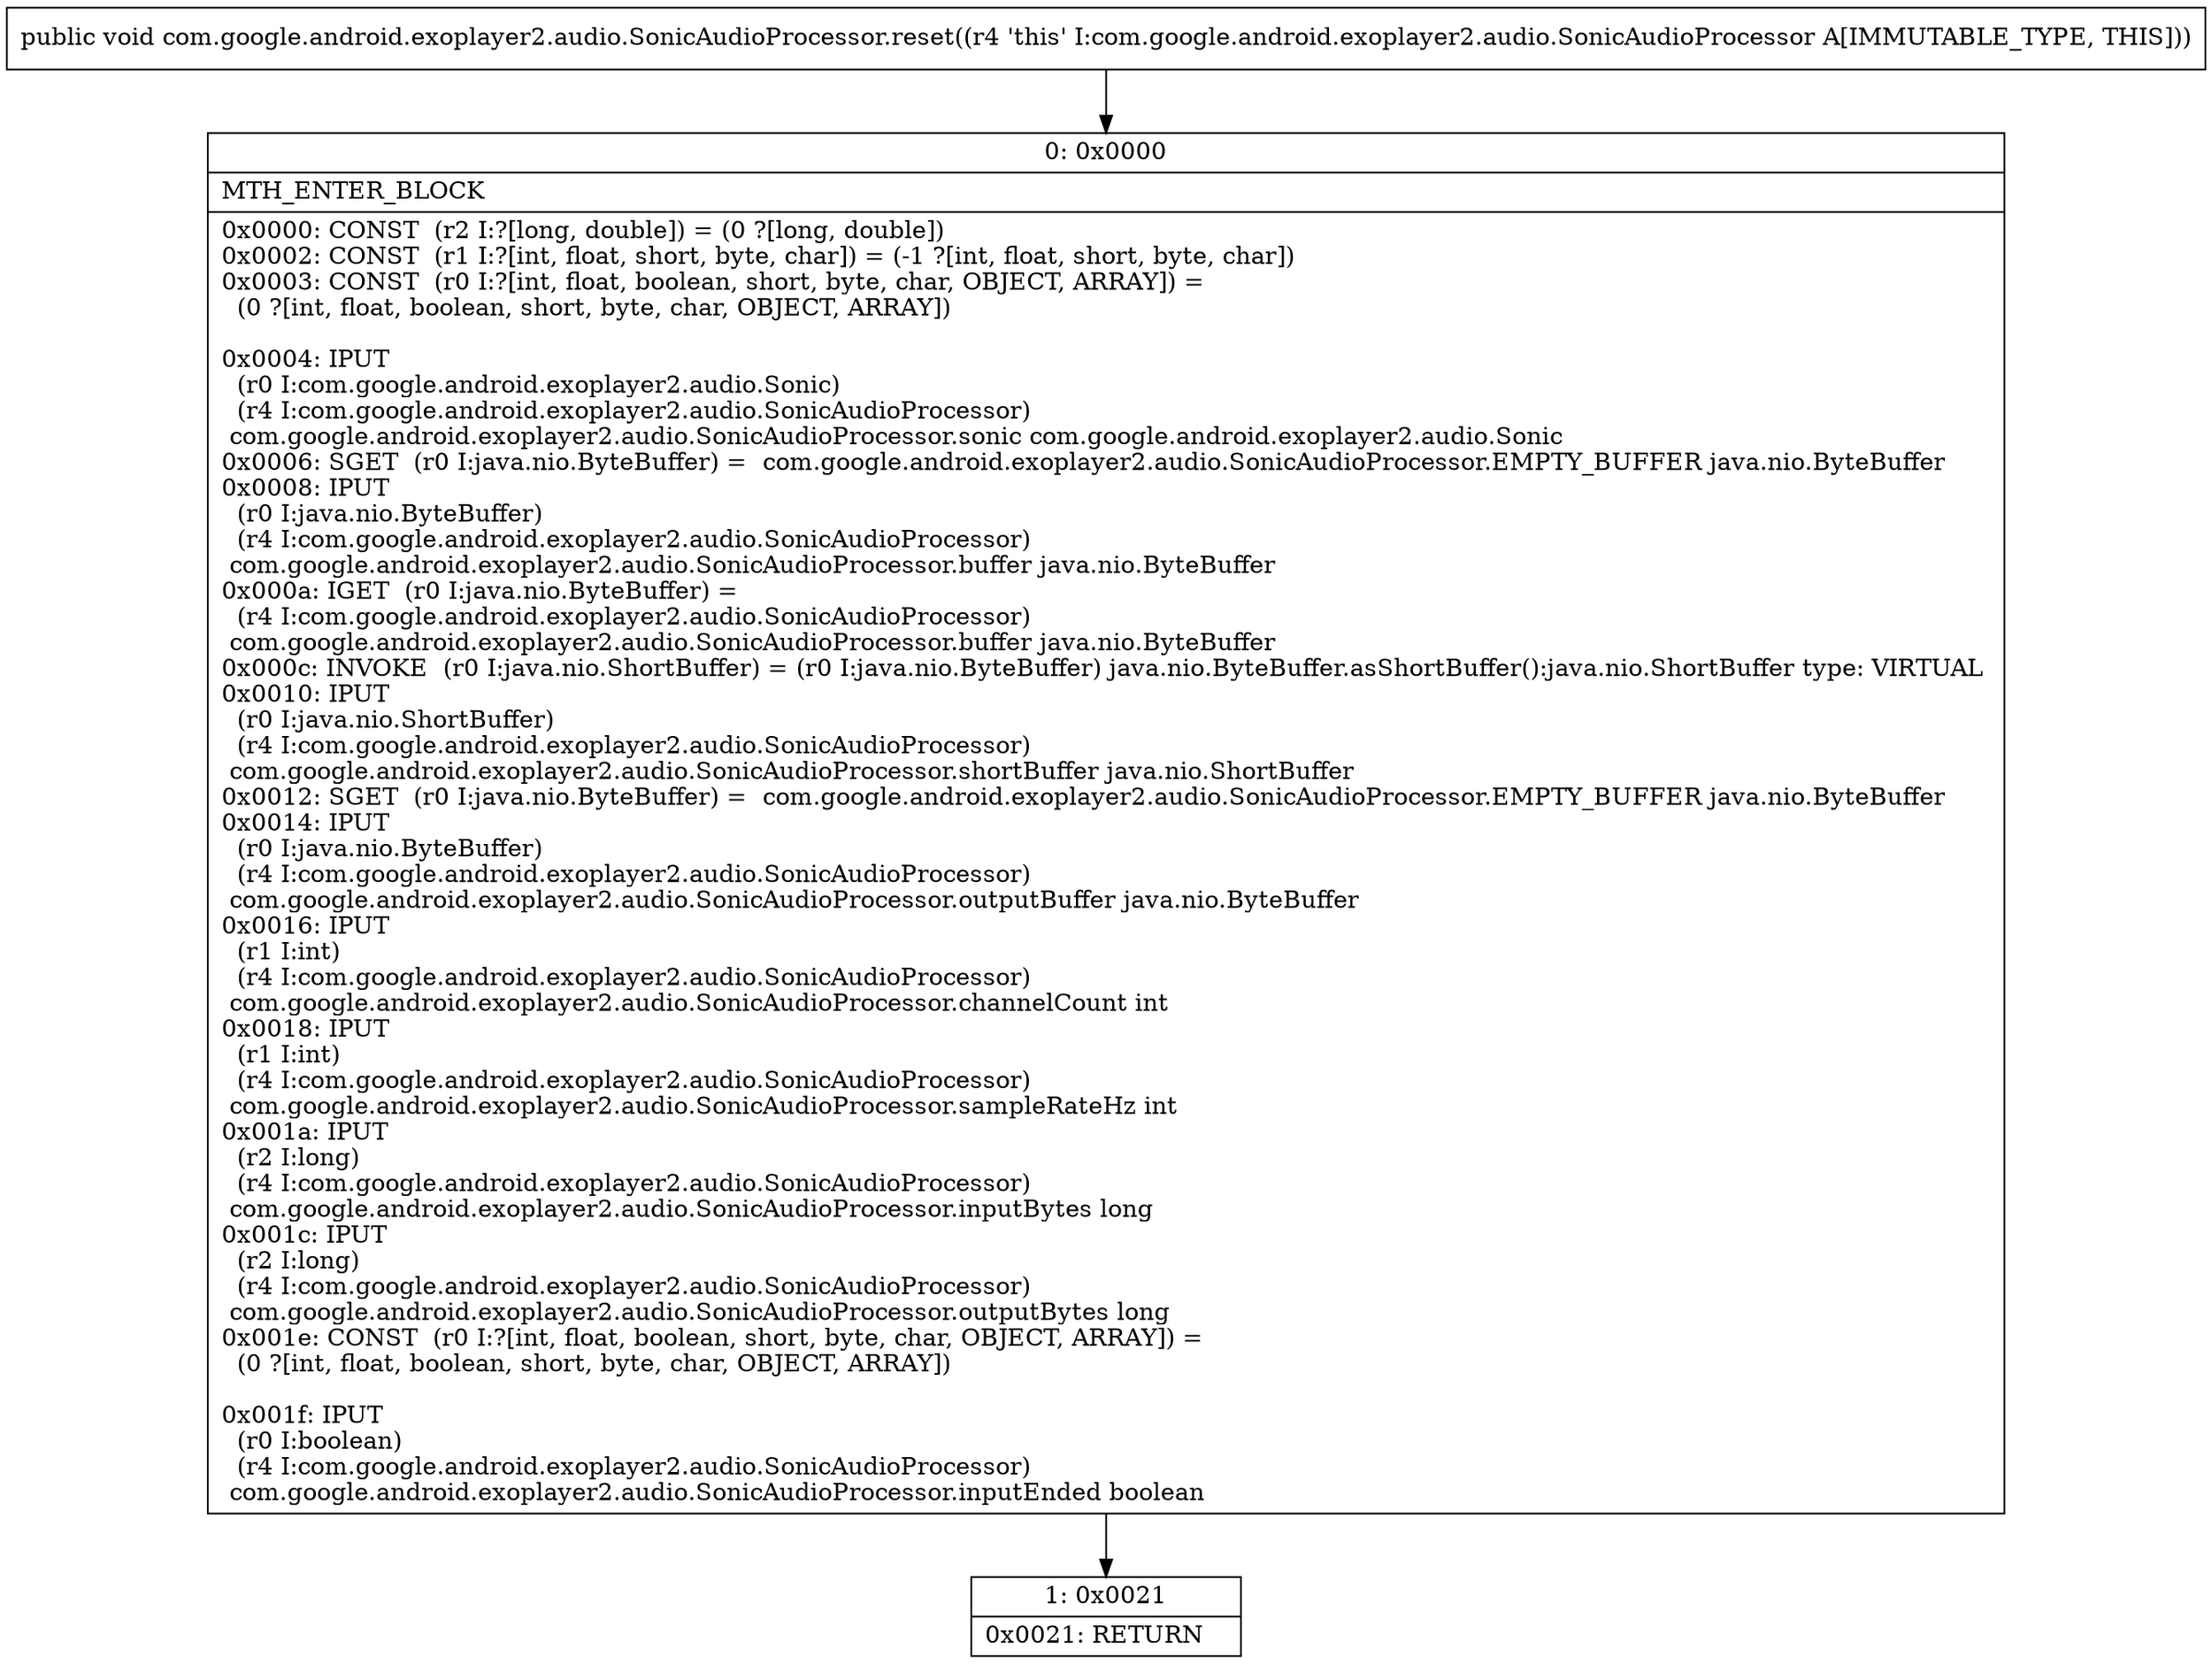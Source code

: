 digraph "CFG forcom.google.android.exoplayer2.audio.SonicAudioProcessor.reset()V" {
Node_0 [shape=record,label="{0\:\ 0x0000|MTH_ENTER_BLOCK\l|0x0000: CONST  (r2 I:?[long, double]) = (0 ?[long, double]) \l0x0002: CONST  (r1 I:?[int, float, short, byte, char]) = (\-1 ?[int, float, short, byte, char]) \l0x0003: CONST  (r0 I:?[int, float, boolean, short, byte, char, OBJECT, ARRAY]) = \l  (0 ?[int, float, boolean, short, byte, char, OBJECT, ARRAY])\l \l0x0004: IPUT  \l  (r0 I:com.google.android.exoplayer2.audio.Sonic)\l  (r4 I:com.google.android.exoplayer2.audio.SonicAudioProcessor)\l com.google.android.exoplayer2.audio.SonicAudioProcessor.sonic com.google.android.exoplayer2.audio.Sonic \l0x0006: SGET  (r0 I:java.nio.ByteBuffer) =  com.google.android.exoplayer2.audio.SonicAudioProcessor.EMPTY_BUFFER java.nio.ByteBuffer \l0x0008: IPUT  \l  (r0 I:java.nio.ByteBuffer)\l  (r4 I:com.google.android.exoplayer2.audio.SonicAudioProcessor)\l com.google.android.exoplayer2.audio.SonicAudioProcessor.buffer java.nio.ByteBuffer \l0x000a: IGET  (r0 I:java.nio.ByteBuffer) = \l  (r4 I:com.google.android.exoplayer2.audio.SonicAudioProcessor)\l com.google.android.exoplayer2.audio.SonicAudioProcessor.buffer java.nio.ByteBuffer \l0x000c: INVOKE  (r0 I:java.nio.ShortBuffer) = (r0 I:java.nio.ByteBuffer) java.nio.ByteBuffer.asShortBuffer():java.nio.ShortBuffer type: VIRTUAL \l0x0010: IPUT  \l  (r0 I:java.nio.ShortBuffer)\l  (r4 I:com.google.android.exoplayer2.audio.SonicAudioProcessor)\l com.google.android.exoplayer2.audio.SonicAudioProcessor.shortBuffer java.nio.ShortBuffer \l0x0012: SGET  (r0 I:java.nio.ByteBuffer) =  com.google.android.exoplayer2.audio.SonicAudioProcessor.EMPTY_BUFFER java.nio.ByteBuffer \l0x0014: IPUT  \l  (r0 I:java.nio.ByteBuffer)\l  (r4 I:com.google.android.exoplayer2.audio.SonicAudioProcessor)\l com.google.android.exoplayer2.audio.SonicAudioProcessor.outputBuffer java.nio.ByteBuffer \l0x0016: IPUT  \l  (r1 I:int)\l  (r4 I:com.google.android.exoplayer2.audio.SonicAudioProcessor)\l com.google.android.exoplayer2.audio.SonicAudioProcessor.channelCount int \l0x0018: IPUT  \l  (r1 I:int)\l  (r4 I:com.google.android.exoplayer2.audio.SonicAudioProcessor)\l com.google.android.exoplayer2.audio.SonicAudioProcessor.sampleRateHz int \l0x001a: IPUT  \l  (r2 I:long)\l  (r4 I:com.google.android.exoplayer2.audio.SonicAudioProcessor)\l com.google.android.exoplayer2.audio.SonicAudioProcessor.inputBytes long \l0x001c: IPUT  \l  (r2 I:long)\l  (r4 I:com.google.android.exoplayer2.audio.SonicAudioProcessor)\l com.google.android.exoplayer2.audio.SonicAudioProcessor.outputBytes long \l0x001e: CONST  (r0 I:?[int, float, boolean, short, byte, char, OBJECT, ARRAY]) = \l  (0 ?[int, float, boolean, short, byte, char, OBJECT, ARRAY])\l \l0x001f: IPUT  \l  (r0 I:boolean)\l  (r4 I:com.google.android.exoplayer2.audio.SonicAudioProcessor)\l com.google.android.exoplayer2.audio.SonicAudioProcessor.inputEnded boolean \l}"];
Node_1 [shape=record,label="{1\:\ 0x0021|0x0021: RETURN   \l}"];
MethodNode[shape=record,label="{public void com.google.android.exoplayer2.audio.SonicAudioProcessor.reset((r4 'this' I:com.google.android.exoplayer2.audio.SonicAudioProcessor A[IMMUTABLE_TYPE, THIS])) }"];
MethodNode -> Node_0;
Node_0 -> Node_1;
}

